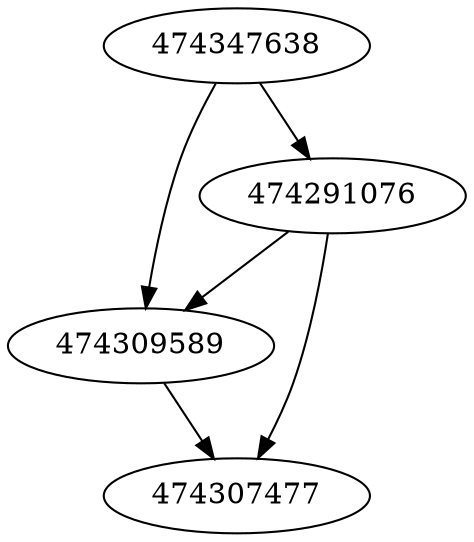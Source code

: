 strict digraph  {
474347638;
474291076;
474309589;
474307477;
474347638 -> 474291076;
474347638 -> 474309589;
474291076 -> 474307477;
474291076 -> 474309589;
474309589 -> 474307477;
}
